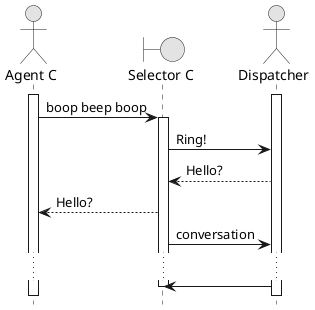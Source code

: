 @startuml
hide footbox
skinparam monochrome true

actor "Agent C" as ac
boundary "Selector C" as sc
actor Dispatcher as d

activate ac
activate d

ac -> sc : boop beep boop
activate sc

    sc -> d : Ring!
    d --> sc : Hello?

sc --> ac : Hello?

sc -> d : conversation
...
d -> sc

deactivate sc

@enduml
